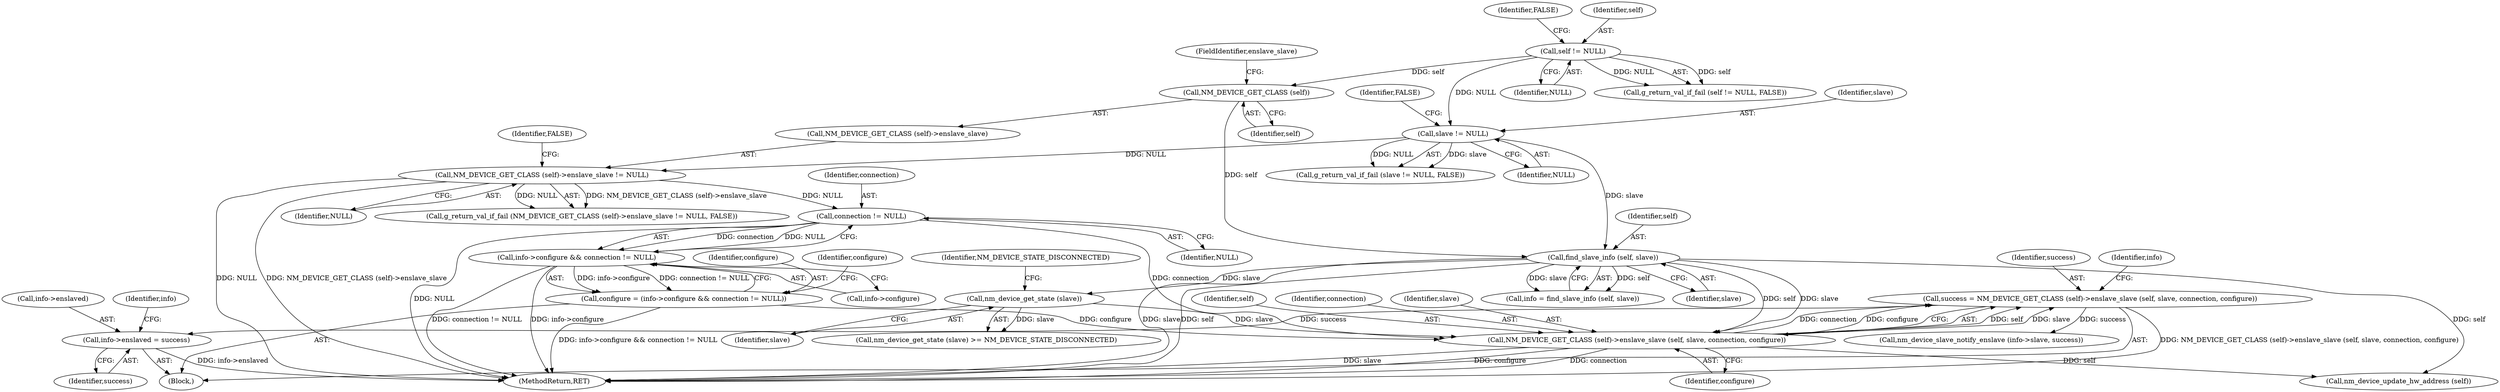digraph "0_NetworkManager_d5fc88e573fa58b93034b04d35a2454f5d28cad9@pointer" {
"1001027" [label="(Call,info->enslaved = success)"];
"1001020" [label="(Call,success = NM_DEVICE_GET_CLASS (self)->enslave_slave (self, slave, connection, configure))"];
"1001022" [label="(Call,NM_DEVICE_GET_CLASS (self)->enslave_slave (self, slave, connection, configure))"];
"1000986" [label="(Call,find_slave_info (self, slave))"];
"1000979" [label="(Call,NM_DEVICE_GET_CLASS (self))"];
"1000967" [label="(Call,self != NULL)"];
"1000972" [label="(Call,slave != NULL)"];
"1001016" [label="(Call,nm_device_get_state (slave))"];
"1001009" [label="(Call,connection != NULL)"];
"1000977" [label="(Call,NM_DEVICE_GET_CLASS (self)->enslave_slave != NULL)"];
"1001003" [label="(Call,configure = (info->configure && connection != NULL))"];
"1001005" [label="(Call,info->configure && connection != NULL)"];
"1001002" [label="(Block,)"];
"1001003" [label="(Call,configure = (info->configure && connection != NULL))"];
"1001005" [label="(Call,info->configure && connection != NULL)"];
"1000969" [label="(Identifier,NULL)"];
"1000973" [label="(Identifier,slave)"];
"1001010" [label="(Identifier,connection)"];
"1001004" [label="(Identifier,configure)"];
"1001034" [label="(Identifier,info)"];
"1000970" [label="(Identifier,FALSE)"];
"1001028" [label="(Call,info->enslaved)"];
"1001017" [label="(Identifier,slave)"];
"1000966" [label="(Call,g_return_val_if_fail (self != NULL, FALSE))"];
"1001009" [label="(Call,connection != NULL)"];
"1000982" [label="(Identifier,NULL)"];
"1000980" [label="(Identifier,self)"];
"1001027" [label="(Call,info->enslaved = success)"];
"1001013" [label="(Identifier,configure)"];
"1001020" [label="(Call,success = NM_DEVICE_GET_CLASS (self)->enslave_slave (self, slave, connection, configure))"];
"1001026" [label="(Identifier,configure)"];
"1001015" [label="(Call,nm_device_get_state (slave) >= NM_DEVICE_STATE_DISCONNECTED)"];
"1000967" [label="(Call,self != NULL)"];
"1001029" [label="(Identifier,info)"];
"1001023" [label="(Identifier,self)"];
"1000968" [label="(Identifier,self)"];
"1000987" [label="(Identifier,self)"];
"1000971" [label="(Call,g_return_val_if_fail (slave != NULL, FALSE))"];
"1001018" [label="(Identifier,NM_DEVICE_STATE_DISCONNECTED)"];
"1000976" [label="(Call,g_return_val_if_fail (NM_DEVICE_GET_CLASS (self)->enslave_slave != NULL, FALSE))"];
"1001022" [label="(Call,NM_DEVICE_GET_CLASS (self)->enslave_slave (self, slave, connection, configure))"];
"1000986" [label="(Call,find_slave_info (self, slave))"];
"1001031" [label="(Identifier,success)"];
"1001011" [label="(Identifier,NULL)"];
"1001037" [label="(Call,nm_device_update_hw_address (self))"];
"1001016" [label="(Call,nm_device_get_state (slave))"];
"1000988" [label="(Identifier,slave)"];
"1001032" [label="(Call,nm_device_slave_notify_enslave (info->slave, success))"];
"1001006" [label="(Call,info->configure)"];
"1000979" [label="(Call,NM_DEVICE_GET_CLASS (self))"];
"1001021" [label="(Identifier,success)"];
"1000984" [label="(Call,info = find_slave_info (self, slave))"];
"1000978" [label="(Call,NM_DEVICE_GET_CLASS (self)->enslave_slave)"];
"1001025" [label="(Identifier,connection)"];
"1000983" [label="(Identifier,FALSE)"];
"1000981" [label="(FieldIdentifier,enslave_slave)"];
"1007368" [label="(MethodReturn,RET)"];
"1001024" [label="(Identifier,slave)"];
"1000975" [label="(Identifier,FALSE)"];
"1000974" [label="(Identifier,NULL)"];
"1000977" [label="(Call,NM_DEVICE_GET_CLASS (self)->enslave_slave != NULL)"];
"1000972" [label="(Call,slave != NULL)"];
"1001027" -> "1001002"  [label="AST: "];
"1001027" -> "1001031"  [label="CFG: "];
"1001028" -> "1001027"  [label="AST: "];
"1001031" -> "1001027"  [label="AST: "];
"1001034" -> "1001027"  [label="CFG: "];
"1001027" -> "1007368"  [label="DDG: info->enslaved"];
"1001020" -> "1001027"  [label="DDG: success"];
"1001020" -> "1001002"  [label="AST: "];
"1001020" -> "1001022"  [label="CFG: "];
"1001021" -> "1001020"  [label="AST: "];
"1001022" -> "1001020"  [label="AST: "];
"1001029" -> "1001020"  [label="CFG: "];
"1001020" -> "1007368"  [label="DDG: NM_DEVICE_GET_CLASS (self)->enslave_slave (self, slave, connection, configure)"];
"1001022" -> "1001020"  [label="DDG: self"];
"1001022" -> "1001020"  [label="DDG: slave"];
"1001022" -> "1001020"  [label="DDG: connection"];
"1001022" -> "1001020"  [label="DDG: configure"];
"1001020" -> "1001032"  [label="DDG: success"];
"1001022" -> "1001026"  [label="CFG: "];
"1001023" -> "1001022"  [label="AST: "];
"1001024" -> "1001022"  [label="AST: "];
"1001025" -> "1001022"  [label="AST: "];
"1001026" -> "1001022"  [label="AST: "];
"1001022" -> "1007368"  [label="DDG: slave"];
"1001022" -> "1007368"  [label="DDG: configure"];
"1001022" -> "1007368"  [label="DDG: connection"];
"1000986" -> "1001022"  [label="DDG: self"];
"1000986" -> "1001022"  [label="DDG: slave"];
"1001016" -> "1001022"  [label="DDG: slave"];
"1001009" -> "1001022"  [label="DDG: connection"];
"1001003" -> "1001022"  [label="DDG: configure"];
"1001022" -> "1001037"  [label="DDG: self"];
"1000986" -> "1000984"  [label="AST: "];
"1000986" -> "1000988"  [label="CFG: "];
"1000987" -> "1000986"  [label="AST: "];
"1000988" -> "1000986"  [label="AST: "];
"1000984" -> "1000986"  [label="CFG: "];
"1000986" -> "1007368"  [label="DDG: slave"];
"1000986" -> "1007368"  [label="DDG: self"];
"1000986" -> "1000984"  [label="DDG: self"];
"1000986" -> "1000984"  [label="DDG: slave"];
"1000979" -> "1000986"  [label="DDG: self"];
"1000972" -> "1000986"  [label="DDG: slave"];
"1000986" -> "1001016"  [label="DDG: slave"];
"1000986" -> "1001037"  [label="DDG: self"];
"1000979" -> "1000978"  [label="AST: "];
"1000979" -> "1000980"  [label="CFG: "];
"1000980" -> "1000979"  [label="AST: "];
"1000981" -> "1000979"  [label="CFG: "];
"1000967" -> "1000979"  [label="DDG: self"];
"1000967" -> "1000966"  [label="AST: "];
"1000967" -> "1000969"  [label="CFG: "];
"1000968" -> "1000967"  [label="AST: "];
"1000969" -> "1000967"  [label="AST: "];
"1000970" -> "1000967"  [label="CFG: "];
"1000967" -> "1000966"  [label="DDG: self"];
"1000967" -> "1000966"  [label="DDG: NULL"];
"1000967" -> "1000972"  [label="DDG: NULL"];
"1000972" -> "1000971"  [label="AST: "];
"1000972" -> "1000974"  [label="CFG: "];
"1000973" -> "1000972"  [label="AST: "];
"1000974" -> "1000972"  [label="AST: "];
"1000975" -> "1000972"  [label="CFG: "];
"1000972" -> "1000971"  [label="DDG: slave"];
"1000972" -> "1000971"  [label="DDG: NULL"];
"1000972" -> "1000977"  [label="DDG: NULL"];
"1001016" -> "1001015"  [label="AST: "];
"1001016" -> "1001017"  [label="CFG: "];
"1001017" -> "1001016"  [label="AST: "];
"1001018" -> "1001016"  [label="CFG: "];
"1001016" -> "1001015"  [label="DDG: slave"];
"1001009" -> "1001005"  [label="AST: "];
"1001009" -> "1001011"  [label="CFG: "];
"1001010" -> "1001009"  [label="AST: "];
"1001011" -> "1001009"  [label="AST: "];
"1001005" -> "1001009"  [label="CFG: "];
"1001009" -> "1007368"  [label="DDG: NULL"];
"1001009" -> "1001005"  [label="DDG: connection"];
"1001009" -> "1001005"  [label="DDG: NULL"];
"1000977" -> "1001009"  [label="DDG: NULL"];
"1000977" -> "1000976"  [label="AST: "];
"1000977" -> "1000982"  [label="CFG: "];
"1000978" -> "1000977"  [label="AST: "];
"1000982" -> "1000977"  [label="AST: "];
"1000983" -> "1000977"  [label="CFG: "];
"1000977" -> "1007368"  [label="DDG: NULL"];
"1000977" -> "1007368"  [label="DDG: NM_DEVICE_GET_CLASS (self)->enslave_slave"];
"1000977" -> "1000976"  [label="DDG: NM_DEVICE_GET_CLASS (self)->enslave_slave"];
"1000977" -> "1000976"  [label="DDG: NULL"];
"1001003" -> "1001002"  [label="AST: "];
"1001003" -> "1001005"  [label="CFG: "];
"1001004" -> "1001003"  [label="AST: "];
"1001005" -> "1001003"  [label="AST: "];
"1001013" -> "1001003"  [label="CFG: "];
"1001003" -> "1007368"  [label="DDG: info->configure && connection != NULL"];
"1001005" -> "1001003"  [label="DDG: info->configure"];
"1001005" -> "1001003"  [label="DDG: connection != NULL"];
"1001005" -> "1001006"  [label="CFG: "];
"1001006" -> "1001005"  [label="AST: "];
"1001005" -> "1007368"  [label="DDG: connection != NULL"];
"1001005" -> "1007368"  [label="DDG: info->configure"];
}
